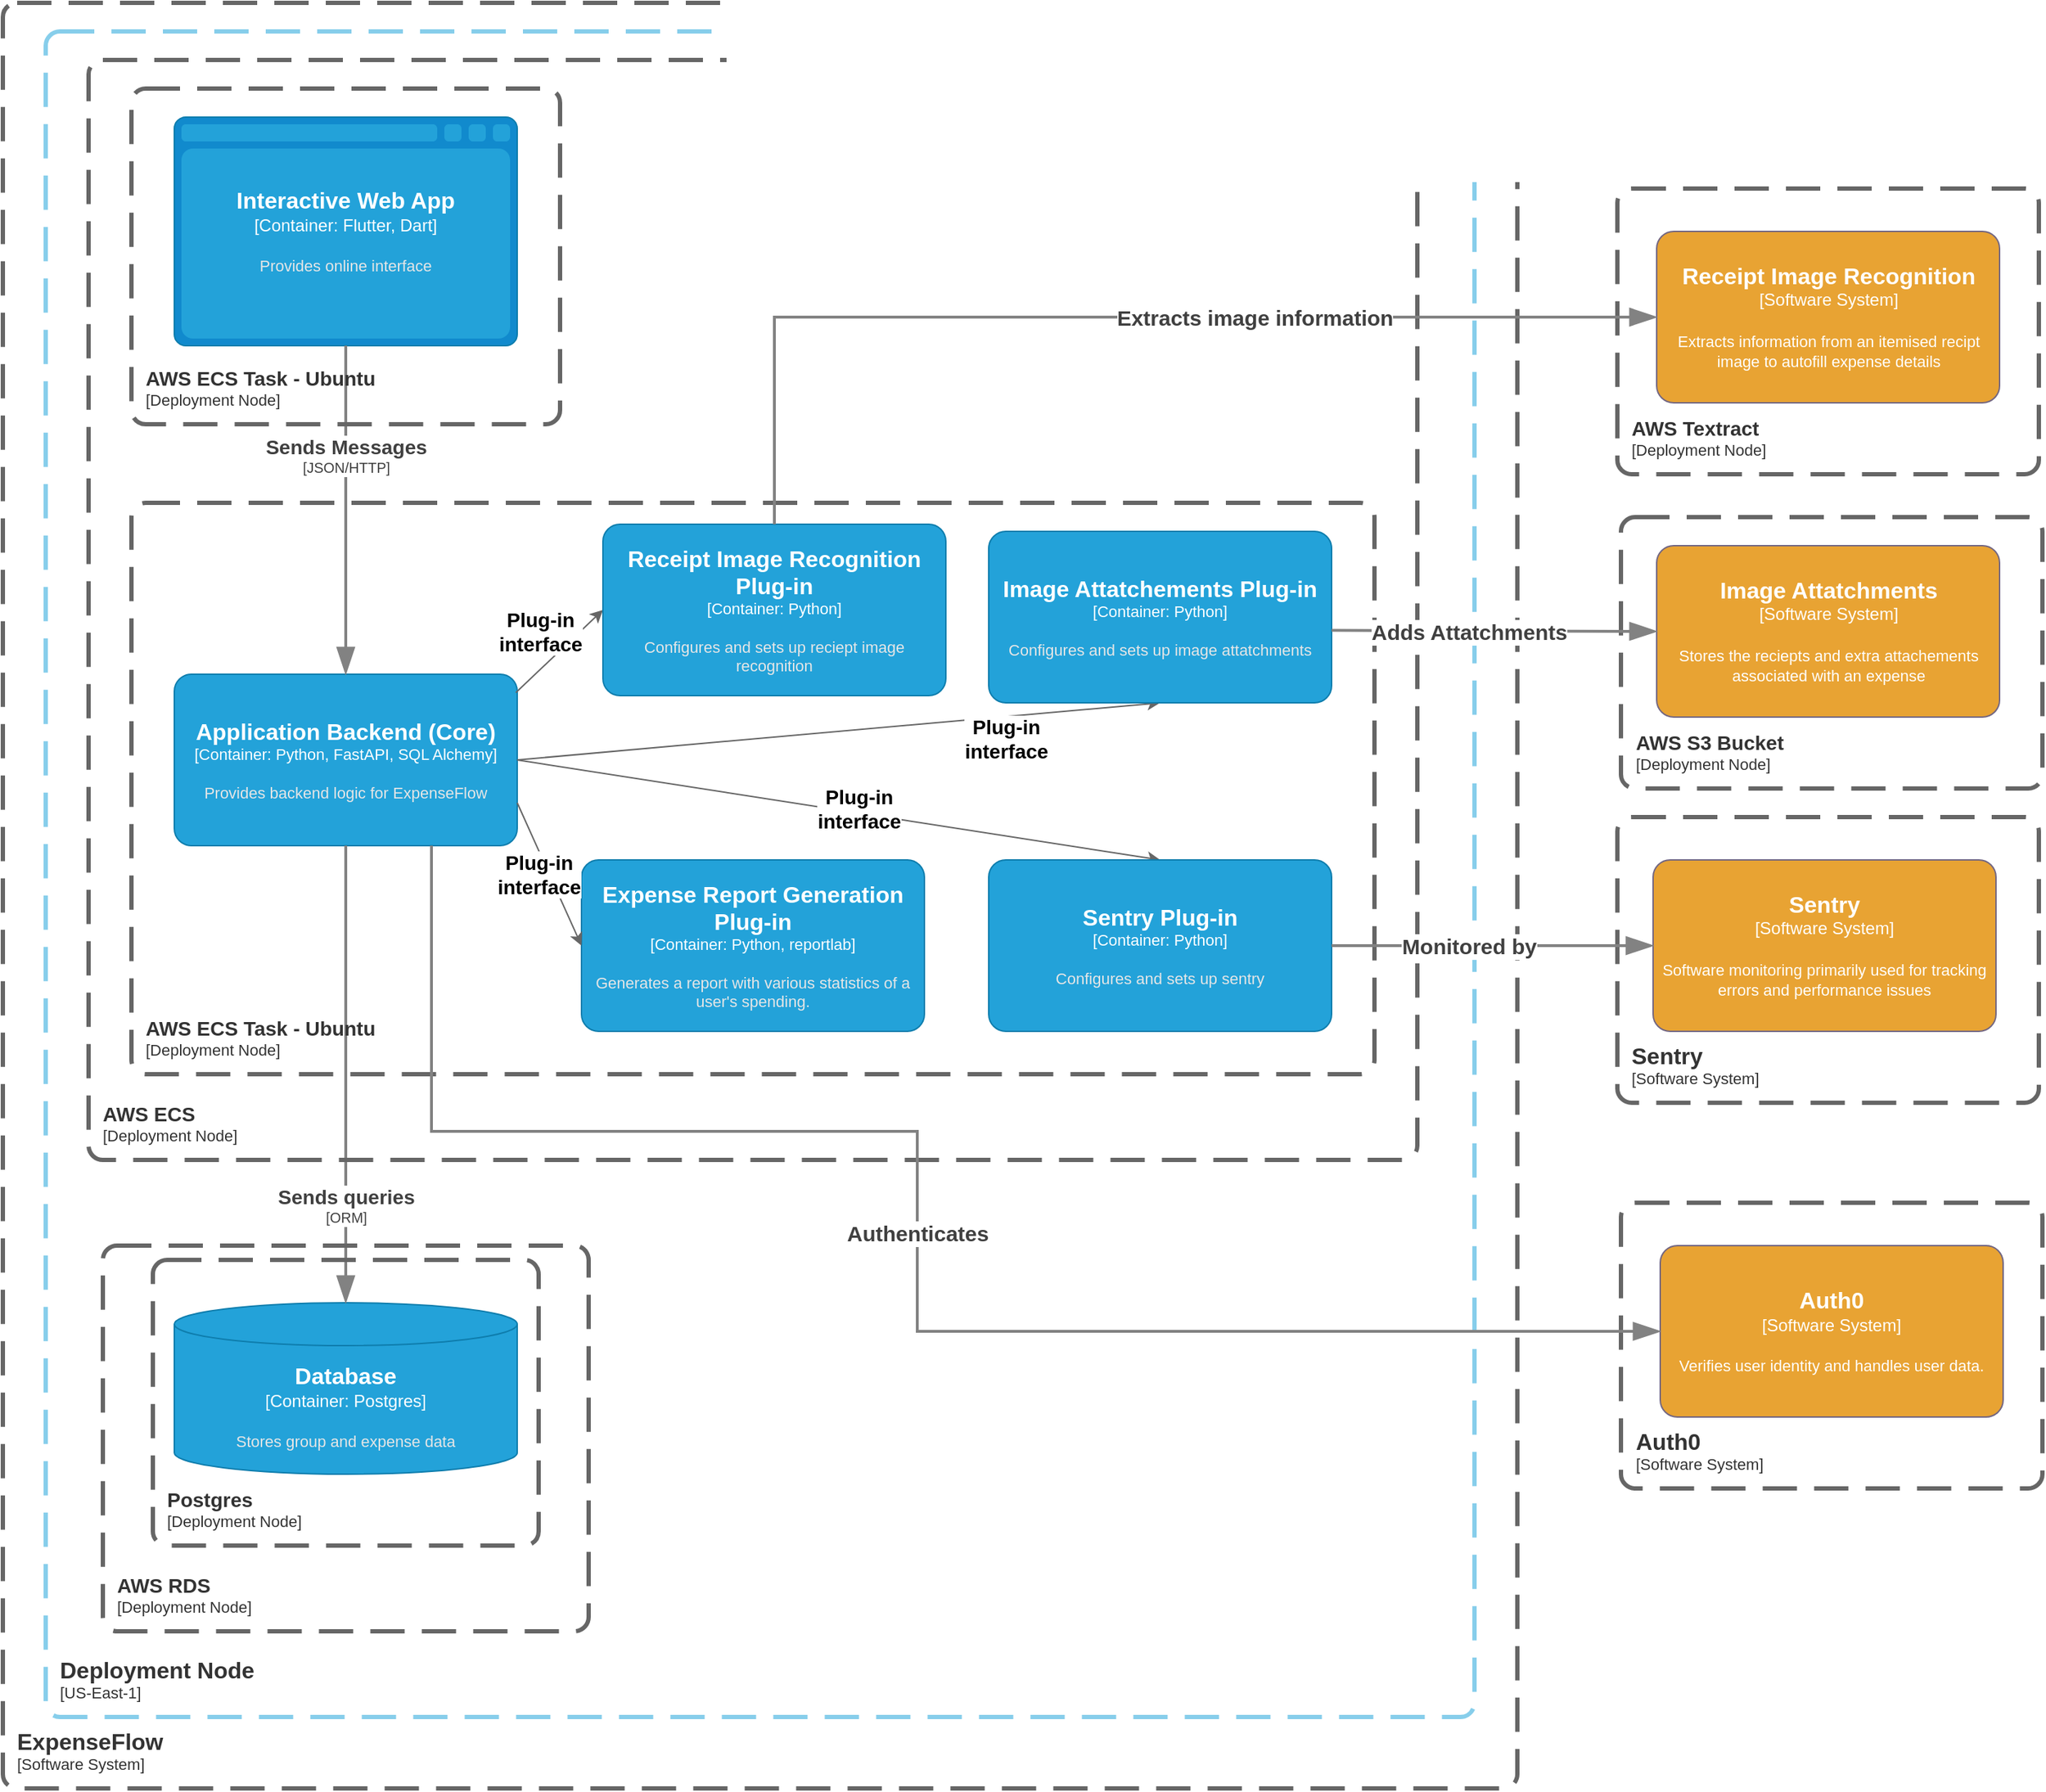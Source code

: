 <mxfile version="27.1.3">
  <diagram name="Page-1" id="DPRaALh7sGWtyC19QA0N">
    <mxGraphModel dx="2165" dy="1230" grid="1" gridSize="10" guides="1" tooltips="1" connect="1" arrows="1" fold="1" page="1" pageScale="1" pageWidth="850" pageHeight="1100" math="0" shadow="0">
      <root>
        <mxCell id="0" />
        <mxCell id="1" parent="0" />
        <object placeholders="1" c4Name="ExpenseFlow" c4Type="ContainerScopeBoundary" c4Application="Software System" label="&lt;font style=&quot;font-size: 16px&quot;&gt;&lt;b&gt;&lt;div style=&quot;text-align: left&quot;&gt;%c4Name%&lt;/div&gt;&lt;/b&gt;&lt;/font&gt;&lt;div style=&quot;text-align: left&quot;&gt;[%c4Application%]&lt;/div&gt;" id="A0dcspRgo6qky7q5JLcm-1">
          <mxCell style="rounded=1;fontSize=11;whiteSpace=wrap;html=1;dashed=1;arcSize=20;fillColor=none;strokeColor=#666666;strokeWidth=3;fontColor=#333333;labelBackgroundColor=none;align=left;verticalAlign=bottom;labelBorderColor=none;spacingTop=0;spacing=10;dashPattern=8 4;metaEdit=1;rotatable=0;perimeter=rectanglePerimeter;noLabel=0;labelPadding=0;allowArrows=0;connectable=0;expand=0;recursiveResize=0;editable=1;pointerEvents=0;absoluteArcSize=1;points=[[0.25,0,0],[0.5,0,0],[0.75,0,0],[1,0.25,0],[1,0.5,0],[1,0.75,0],[0.75,1,0],[0.5,1,0],[0.25,1,0],[0,0.75,0],[0,0.5,0],[0,0.25,0]];" vertex="1" parent="1">
            <mxGeometry x="170" y="140" width="1060" height="1250" as="geometry" />
          </mxCell>
        </object>
        <object placeholders="1" c4Name="Interactive Web App" c4Type="Container" c4Technology="Flutter, Dart" c4Description="Provides online interface" label="&lt;font style=&quot;font-size: 16px&quot;&gt;&lt;b&gt;%c4Name%&lt;/b&gt;&lt;/font&gt;&lt;div&gt;[%c4Type%:&amp;nbsp;%c4Technology%]&lt;/div&gt;&lt;br&gt;&lt;div&gt;&lt;font style=&quot;font-size: 11px&quot;&gt;&lt;font color=&quot;#E6E6E6&quot;&gt;%c4Description%&lt;/font&gt;&lt;/div&gt;" id="A0dcspRgo6qky7q5JLcm-2">
          <mxCell style="shape=mxgraph.c4.webBrowserContainer2;whiteSpace=wrap;html=1;boundedLbl=1;rounded=0;labelBackgroundColor=none;strokeColor=#118ACD;fillColor=#23A2D9;strokeColor=#118ACD;strokeColor2=#0E7DAD;fontSize=12;fontColor=#ffffff;align=center;metaEdit=1;points=[[0.5,0,0],[1,0.25,0],[1,0.5,0],[1,0.75,0],[0.5,1,0],[0,0.75,0],[0,0.5,0],[0,0.25,0]];resizable=0;" vertex="1" parent="1">
            <mxGeometry x="290" y="220" width="240" height="160" as="geometry" />
          </mxCell>
        </object>
        <object placeholders="1" c4Name="Database" c4Type="Container" c4Technology="Postgres" c4Description="Stores group and expense data" label="&lt;font style=&quot;font-size: 16px&quot;&gt;&lt;b&gt;%c4Name%&lt;/b&gt;&lt;/font&gt;&lt;div&gt;[%c4Type%:&amp;nbsp;%c4Technology%]&lt;/div&gt;&lt;br&gt;&lt;div&gt;&lt;font style=&quot;font-size: 11px&quot;&gt;&lt;font color=&quot;#E6E6E6&quot;&gt;%c4Description%&lt;/font&gt;&lt;/div&gt;" id="A0dcspRgo6qky7q5JLcm-3">
          <mxCell style="shape=cylinder3;size=15;whiteSpace=wrap;html=1;boundedLbl=1;rounded=0;labelBackgroundColor=none;fillColor=#23A2D9;fontSize=12;fontColor=#ffffff;align=center;strokeColor=#0E7DAD;metaEdit=1;points=[[0.5,0,0],[1,0.25,0],[1,0.5,0],[1,0.75,0],[0.5,1,0],[0,0.75,0],[0,0.5,0],[0,0.25,0]];resizable=0;" vertex="1" parent="1">
            <mxGeometry x="290" y="1050" width="240" height="120" as="geometry" />
          </mxCell>
        </object>
        <object placeholders="1" c4Name="Application Backend (Core)" c4Type="Container" c4Technology="Python, FastAPI, SQL Alchemy" c4Description="Provides backend logic for ExpenseFlow" label="&lt;font style=&quot;font-size: 16px&quot;&gt;&lt;b&gt;%c4Name%&lt;/b&gt;&lt;/font&gt;&lt;div&gt;[%c4Type%: %c4Technology%]&lt;/div&gt;&lt;br&gt;&lt;div&gt;&lt;font style=&quot;font-size: 11px&quot;&gt;&lt;font color=&quot;#E6E6E6&quot;&gt;%c4Description%&lt;/font&gt;&lt;/div&gt;" id="A0dcspRgo6qky7q5JLcm-4">
          <mxCell style="rounded=1;whiteSpace=wrap;html=1;fontSize=11;labelBackgroundColor=none;fillColor=#23A2D9;fontColor=#ffffff;align=center;arcSize=10;strokeColor=#0E7DAD;metaEdit=1;resizable=0;points=[[0.25,0,0],[0.5,0,0],[0.75,0,0],[1,0.25,0],[1,0.5,0],[1,0.75,0],[0.75,1,0],[0.5,1,0],[0.25,1,0],[0,0.75,0],[0,0.5,0],[0,0.25,0]];" vertex="1" parent="1">
            <mxGeometry x="290" y="610" width="240" height="120" as="geometry" />
          </mxCell>
        </object>
        <object placeholders="1" c4Name="Expense Report Generation Plug-in" c4Type="Container" c4Technology="Python, reportlab" c4Description="Generates a report with various statistics of a user&#39;s spending. " label="&lt;font style=&quot;font-size: 16px&quot;&gt;&lt;b&gt;%c4Name%&lt;/b&gt;&lt;/font&gt;&lt;div&gt;[%c4Type%: %c4Technology%]&lt;/div&gt;&lt;br&gt;&lt;div&gt;&lt;font style=&quot;font-size: 11px&quot;&gt;&lt;font color=&quot;#E6E6E6&quot;&gt;%c4Description%&lt;/font&gt;&lt;/div&gt;" id="A0dcspRgo6qky7q5JLcm-7">
          <mxCell style="rounded=1;whiteSpace=wrap;html=1;fontSize=11;labelBackgroundColor=none;fillColor=#23A2D9;fontColor=#ffffff;align=center;arcSize=10;strokeColor=#0E7DAD;metaEdit=1;resizable=0;points=[[0.25,0,0],[0.5,0,0],[0.75,0,0],[1,0.25,0],[1,0.5,0],[1,0.75,0],[0.75,1,0],[0.5,1,0],[0.25,1,0],[0,0.75,0],[0,0.5,0],[0,0.25,0]];" vertex="1" parent="1">
            <mxGeometry x="575" y="740" width="240" height="120" as="geometry" />
          </mxCell>
        </object>
        <mxCell id="A0dcspRgo6qky7q5JLcm-9" value="" style="endArrow=classic;html=1;rounded=0;strokeColor=#666666;exitX=0.996;exitY=0.107;exitDx=0;exitDy=0;exitPerimeter=0;entryX=0;entryY=0.5;entryDx=0;entryDy=0;entryPerimeter=0;" edge="1" parent="1" source="A0dcspRgo6qky7q5JLcm-4" target="A0dcspRgo6qky7q5JLcm-54">
          <mxGeometry width="50" height="50" relative="1" as="geometry">
            <mxPoint x="520" y="520" as="sourcePoint" />
            <mxPoint x="730" y="390" as="targetPoint" />
          </mxGeometry>
        </mxCell>
        <mxCell id="A0dcspRgo6qky7q5JLcm-10" value="&lt;b&gt;&lt;font style=&quot;font-size: 14px;&quot;&gt;Plug-in&lt;br&gt;interface&lt;/font&gt;&lt;/b&gt;" style="edgeLabel;html=1;align=center;verticalAlign=middle;resizable=0;points=[];" vertex="1" connectable="0" parent="A0dcspRgo6qky7q5JLcm-9">
          <mxGeometry x="0.058" y="3" relative="1" as="geometry">
            <mxPoint x="-14" y="-10" as="offset" />
          </mxGeometry>
        </mxCell>
        <mxCell id="A0dcspRgo6qky7q5JLcm-11" value="" style="endArrow=classic;html=1;rounded=0;strokeColor=#666666;exitX=1;exitY=0.5;exitDx=0;exitDy=0;exitPerimeter=0;entryX=0.5;entryY=1;entryDx=0;entryDy=0;entryPerimeter=0;" edge="1" parent="1" source="A0dcspRgo6qky7q5JLcm-4" target="A0dcspRgo6qky7q5JLcm-53">
          <mxGeometry width="50" height="50" relative="1" as="geometry">
            <mxPoint x="540" y="560" as="sourcePoint" />
            <mxPoint x="810" y="480" as="targetPoint" />
          </mxGeometry>
        </mxCell>
        <mxCell id="A0dcspRgo6qky7q5JLcm-12" value="&lt;b&gt;&lt;font style=&quot;font-size: 14px;&quot;&gt;Plug-in&lt;br&gt;interface&lt;/font&gt;&lt;/b&gt;" style="edgeLabel;html=1;align=center;verticalAlign=middle;resizable=0;points=[];" vertex="1" connectable="0" parent="A0dcspRgo6qky7q5JLcm-11">
          <mxGeometry x="0.058" y="3" relative="1" as="geometry">
            <mxPoint x="104" y="9" as="offset" />
          </mxGeometry>
        </mxCell>
        <mxCell id="A0dcspRgo6qky7q5JLcm-13" value="" style="endArrow=classic;html=1;rounded=0;strokeColor=#666666;exitX=1;exitY=0.5;exitDx=0;exitDy=0;exitPerimeter=0;entryX=0.5;entryY=0;entryDx=0;entryDy=0;entryPerimeter=0;" edge="1" parent="1" source="A0dcspRgo6qky7q5JLcm-4" target="A0dcspRgo6qky7q5JLcm-45">
          <mxGeometry width="50" height="50" relative="1" as="geometry">
            <mxPoint x="540" y="560" as="sourcePoint" />
            <mxPoint x="890" y="700" as="targetPoint" />
          </mxGeometry>
        </mxCell>
        <mxCell id="A0dcspRgo6qky7q5JLcm-14" value="&lt;font style=&quot;font-size: 14px;&quot;&gt;&lt;b style=&quot;&quot;&gt;Plug-in&lt;br&gt;interface&lt;/b&gt;&lt;/font&gt;" style="edgeLabel;html=1;align=center;verticalAlign=middle;resizable=0;points=[];" vertex="1" connectable="0" parent="A0dcspRgo6qky7q5JLcm-13">
          <mxGeometry x="0.058" y="3" relative="1" as="geometry">
            <mxPoint as="offset" />
          </mxGeometry>
        </mxCell>
        <object placeholders="1" c4Type="Relationship" c4Technology="JSON/HTTP" c4Description="Sends Messages" label="&lt;div style=&quot;text-align: left&quot;&gt;&lt;div style=&quot;text-align: center; font-size: 14px&quot;&gt;&lt;b&gt;%c4Description%&lt;/b&gt;&lt;/div&gt;&lt;div style=&quot;text-align: center&quot;&gt;[%c4Technology%]&lt;/div&gt;&lt;/div&gt;" id="A0dcspRgo6qky7q5JLcm-17">
          <mxCell style="endArrow=blockThin;html=1;fontSize=10;fontColor=#404040;strokeWidth=1;endFill=1;strokeWidth=2;strokeColor=#828282;elbow=vertical;metaEdit=1;endSize=14;startSize=14;jumpStyle=arc;jumpSize=16;rounded=0;edgeStyle=orthogonalEdgeStyle;exitX=0.5;exitY=1;exitDx=0;exitDy=0;exitPerimeter=0;entryX=0.5;entryY=0;entryDx=0;entryDy=0;entryPerimeter=0;" edge="1" parent="1" source="A0dcspRgo6qky7q5JLcm-2" target="A0dcspRgo6qky7q5JLcm-4">
            <mxGeometry x="-0.333" width="240" relative="1" as="geometry">
              <mxPoint x="430" y="520" as="sourcePoint" />
              <mxPoint x="440" y="440" as="targetPoint" />
              <mxPoint as="offset" />
            </mxGeometry>
          </mxCell>
        </object>
        <object placeholders="1" c4Type="Relationship" c4Technology="ORM" c4Description="Sends queries" label="&lt;div style=&quot;text-align: left&quot;&gt;&lt;div style=&quot;text-align: center; font-size: 14px&quot;&gt;&lt;b&gt;%c4Description%&lt;/b&gt;&lt;/div&gt;&lt;div style=&quot;text-align: center&quot;&gt;[%c4Technology%]&lt;/div&gt;&lt;/div&gt;" id="A0dcspRgo6qky7q5JLcm-18">
          <mxCell style="endArrow=blockThin;html=1;fontSize=10;fontColor=#404040;strokeWidth=1;endFill=1;strokeWidth=2;strokeColor=#828282;elbow=vertical;metaEdit=1;endSize=14;startSize=14;jumpStyle=arc;jumpSize=16;rounded=0;edgeStyle=orthogonalEdgeStyle;exitX=0.5;exitY=1;exitDx=0;exitDy=0;exitPerimeter=0;entryX=0.5;entryY=0;entryDx=0;entryDy=0;entryPerimeter=0;" edge="1" parent="1" source="A0dcspRgo6qky7q5JLcm-4" target="A0dcspRgo6qky7q5JLcm-3">
            <mxGeometry x="0.576" width="240" relative="1" as="geometry">
              <mxPoint x="560" y="860" as="sourcePoint" />
              <mxPoint x="800" y="860" as="targetPoint" />
              <mxPoint as="offset" />
            </mxGeometry>
          </mxCell>
        </object>
        <object placeholders="1" c4Name="Deployment Node" c4Type="ContainerScopeBoundary" c4Application="US-East-1" label="&lt;font style=&quot;font-size: 16px&quot;&gt;&lt;b&gt;&lt;div style=&quot;text-align: left&quot;&gt;%c4Name%&lt;/div&gt;&lt;/b&gt;&lt;/font&gt;&lt;div style=&quot;text-align: left&quot;&gt;[%c4Application%]&lt;/div&gt;" id="A0dcspRgo6qky7q5JLcm-36">
          <mxCell style="rounded=1;fontSize=11;whiteSpace=wrap;html=1;dashed=1;arcSize=20;fillColor=none;strokeWidth=3;strokeColor=#87CEEB;fontColor=#333333;labelBackgroundColor=none;align=left;verticalAlign=bottom;labelBorderColor=none;spacingTop=0;spacing=10;dashPattern=8 4;metaEdit=1;rotatable=0;perimeter=rectanglePerimeter;noLabel=0;labelPadding=0;allowArrows=0;connectable=0;expand=0;recursiveResize=0;editable=1;pointerEvents=0;absoluteArcSize=1;points=[[0.25,0,0],[0.5,0,0],[0.75,0,0],[1,0.25,0],[1,0.5,0],[1,0.75,0],[0.75,1,0],[0.5,1,0],[0.25,1,0],[0,0.75,0],[0,0.5,0],[0,0.25,0]];" vertex="1" parent="1">
            <mxGeometry x="200" y="160" width="1000" height="1180" as="geometry" />
          </mxCell>
        </object>
        <object placeholders="1" c4Name="AWS ECS Task - Ubuntu" c4Type="ContainerScopeBoundary" c4Application="Deployment Node" label="&lt;font style=&quot;font-size: 14px&quot;&gt;&lt;b&gt;&lt;div style=&quot;text-align: left&quot;&gt;%c4Name%&lt;/div&gt;&lt;/b&gt;&lt;/font&gt;&lt;div style=&quot;text-align: left&quot;&gt;[%c4Application%]&lt;/div&gt;" id="A0dcspRgo6qky7q5JLcm-38">
          <mxCell style="rounded=1;fontSize=11;whiteSpace=wrap;html=1;dashed=1;arcSize=20;fillColor=none;strokeWidth=3;strokeColor=#666666;fontColor=#333333;labelBackgroundColor=none;align=left;verticalAlign=bottom;labelBorderColor=none;spacingTop=0;spacing=10;dashPattern=8 4;metaEdit=1;rotatable=0;perimeter=rectanglePerimeter;noLabel=0;labelPadding=0;allowArrows=0;connectable=0;expand=0;recursiveResize=0;editable=1;pointerEvents=0;absoluteArcSize=1;points=[[0.25,0,0],[0.5,0,0],[0.75,0,0],[1,0.25,0],[1,0.5,0],[1,0.75,0],[0.75,1,0],[0.5,1,0],[0.25,1,0],[0,0.75,0],[0,0.5,0],[0,0.25,0]];" vertex="1" parent="1">
            <mxGeometry x="260" y="200" width="300" height="235" as="geometry" />
          </mxCell>
        </object>
        <object placeholders="1" c4Name="AWS RDS" c4Type="ContainerScopeBoundary" c4Application="Deployment Node" label="&lt;font style=&quot;font-size: 14px&quot;&gt;&lt;b&gt;&lt;div style=&quot;text-align: left&quot;&gt;%c4Name%&lt;/div&gt;&lt;/b&gt;&lt;/font&gt;&lt;div style=&quot;text-align: left&quot;&gt;[%c4Application%]&lt;/div&gt;" id="A0dcspRgo6qky7q5JLcm-39">
          <mxCell style="rounded=1;fontSize=11;whiteSpace=wrap;html=1;dashed=1;arcSize=20;fillColor=none;strokeWidth=3;strokeColor=#666666;fontColor=#333333;labelBackgroundColor=none;align=left;verticalAlign=bottom;labelBorderColor=none;spacingTop=0;spacing=10;dashPattern=8 4;metaEdit=1;rotatable=0;perimeter=rectanglePerimeter;noLabel=0;labelPadding=0;allowArrows=0;connectable=0;expand=0;recursiveResize=0;editable=1;pointerEvents=0;absoluteArcSize=1;points=[[0.25,0,0],[0.5,0,0],[0.75,0,0],[1,0.25,0],[1,0.5,0],[1,0.75,0],[0.75,1,0],[0.5,1,0],[0.25,1,0],[0,0.75,0],[0,0.5,0],[0,0.25,0]];" vertex="1" parent="1">
            <mxGeometry x="240" y="1010" width="340" height="270" as="geometry" />
          </mxCell>
        </object>
        <object placeholders="1" c4Name="Postgres" c4Type="ContainerScopeBoundary" c4Application="Deployment Node" label="&lt;font style=&quot;font-size: 14px&quot;&gt;&lt;b&gt;&lt;div style=&quot;text-align: left&quot;&gt;%c4Name%&lt;/div&gt;&lt;/b&gt;&lt;/font&gt;&lt;div style=&quot;text-align: left&quot;&gt;[%c4Application%]&lt;/div&gt;" id="A0dcspRgo6qky7q5JLcm-40">
          <mxCell style="rounded=1;fontSize=11;whiteSpace=wrap;html=1;dashed=1;arcSize=20;fillColor=none;strokeWidth=3;strokeColor=#666666;fontColor=#333333;labelBackgroundColor=none;align=left;verticalAlign=bottom;labelBorderColor=none;spacingTop=0;spacing=10;dashPattern=8 4;metaEdit=1;rotatable=0;perimeter=rectanglePerimeter;noLabel=0;labelPadding=0;allowArrows=0;connectable=0;expand=0;recursiveResize=0;editable=1;pointerEvents=0;absoluteArcSize=1;points=[[0.25,0,0],[0.5,0,0],[0.75,0,0],[1,0.25,0],[1,0.5,0],[1,0.75,0],[0.75,1,0],[0.5,1,0],[0.25,1,0],[0,0.75,0],[0,0.5,0],[0,0.25,0]];" vertex="1" parent="1">
            <mxGeometry x="275" y="1020" width="270" height="200" as="geometry" />
          </mxCell>
        </object>
        <object placeholders="1" c4Name="AWS Textract" c4Type="ContainerScopeBoundary" c4Application="Deployment Node" label="&lt;font style=&quot;font-size: 14px&quot;&gt;&lt;b&gt;&lt;div style=&quot;text-align: left&quot;&gt;%c4Name%&lt;/div&gt;&lt;/b&gt;&lt;/font&gt;&lt;div style=&quot;text-align: left&quot;&gt;[%c4Application%]&lt;/div&gt;" id="A0dcspRgo6qky7q5JLcm-41">
          <mxCell style="rounded=1;fontSize=11;whiteSpace=wrap;html=1;dashed=1;arcSize=20;fillColor=none;strokeWidth=3;strokeColor=#666666;fontColor=#333333;labelBackgroundColor=none;align=left;verticalAlign=bottom;labelBorderColor=none;spacingTop=0;spacing=10;dashPattern=8 4;metaEdit=1;rotatable=0;perimeter=rectanglePerimeter;noLabel=0;labelPadding=0;allowArrows=0;connectable=0;expand=0;recursiveResize=0;editable=1;pointerEvents=0;absoluteArcSize=1;points=[[0.25,0,0],[0.5,0,0],[0.75,0,0],[1,0.25,0],[1,0.5,0],[1,0.75,0],[0.75,1,0],[0.5,1,0],[0.25,1,0],[0,0.75,0],[0,0.5,0],[0,0.25,0]];" vertex="1" parent="1">
            <mxGeometry x="1300" y="270" width="295" height="200" as="geometry" />
          </mxCell>
        </object>
        <object placeholders="1" c4Name="AWS S3 Bucket" c4Type="ContainerScopeBoundary" c4Application="Deployment Node" label="&lt;font style=&quot;font-size: 14px&quot;&gt;&lt;b&gt;&lt;div style=&quot;text-align: left&quot;&gt;%c4Name%&lt;/div&gt;&lt;/b&gt;&lt;/font&gt;&lt;div style=&quot;text-align: left&quot;&gt;[%c4Application%]&lt;/div&gt;" id="A0dcspRgo6qky7q5JLcm-42">
          <mxCell style="rounded=1;fontSize=11;whiteSpace=wrap;html=1;dashed=1;arcSize=20;fillColor=none;strokeWidth=3;strokeColor=#666666;fontColor=#333333;labelBackgroundColor=none;align=left;verticalAlign=bottom;labelBorderColor=none;spacingTop=0;spacing=10;dashPattern=8 4;metaEdit=1;rotatable=0;perimeter=rectanglePerimeter;noLabel=0;labelPadding=0;allowArrows=0;connectable=0;expand=0;recursiveResize=0;editable=1;pointerEvents=0;absoluteArcSize=1;points=[[0.25,0,0],[0.5,0,0],[0.75,0,0],[1,0.25,0],[1,0.5,0],[1,0.75,0],[0.75,1,0],[0.5,1,0],[0.25,1,0],[0,0.75,0],[0,0.5,0],[0,0.25,0]];" vertex="1" parent="1">
            <mxGeometry x="1302.5" y="500" width="295" height="190" as="geometry" />
          </mxCell>
        </object>
        <object placeholders="1" c4Name="AWS ECS Task - Ubuntu" c4Type="ContainerScopeBoundary" c4Application="Deployment Node" label="&lt;font style=&quot;font-size: 14px&quot;&gt;&lt;b&gt;&lt;div style=&quot;text-align: left&quot;&gt;%c4Name%&lt;/div&gt;&lt;/b&gt;&lt;/font&gt;&lt;div style=&quot;text-align: left&quot;&gt;[%c4Application%]&lt;/div&gt;" id="A0dcspRgo6qky7q5JLcm-43">
          <mxCell style="rounded=1;fontSize=11;whiteSpace=wrap;html=1;dashed=1;arcSize=20;fillColor=none;strokeWidth=3;strokeColor=#666666;fontColor=#333333;labelBackgroundColor=none;align=left;verticalAlign=bottom;labelBorderColor=none;spacingTop=0;spacing=10;dashPattern=8 4;metaEdit=1;rotatable=0;perimeter=rectanglePerimeter;noLabel=0;labelPadding=0;allowArrows=0;connectable=0;expand=0;recursiveResize=0;editable=1;pointerEvents=0;absoluteArcSize=1;points=[[0.25,0,0],[0.5,0,0],[0.75,0,0],[1,0.25,0],[1,0.5,0],[1,0.75,0],[0.75,1,0],[0.5,1,0],[0.25,1,0],[0,0.75,0],[0,0.5,0],[0,0.25,0]];" vertex="1" parent="1">
            <mxGeometry x="260" y="490" width="870" height="400" as="geometry" />
          </mxCell>
        </object>
        <object placeholders="1" c4Name="AWS ECS" c4Type="ContainerScopeBoundary" c4Application="Deployment Node" label="&lt;font style=&quot;font-size: 14px&quot;&gt;&lt;b&gt;&lt;div style=&quot;text-align: left&quot;&gt;%c4Name%&lt;/div&gt;&lt;/b&gt;&lt;/font&gt;&lt;div style=&quot;text-align: left&quot;&gt;[%c4Application%]&lt;/div&gt;" id="A0dcspRgo6qky7q5JLcm-44">
          <mxCell style="rounded=1;fontSize=11;whiteSpace=wrap;html=1;dashed=1;arcSize=20;fillColor=none;strokeWidth=3;strokeColor=#666666;fontColor=#333333;labelBackgroundColor=none;align=left;verticalAlign=bottom;labelBorderColor=none;spacingTop=0;spacing=10;dashPattern=8 4;metaEdit=1;rotatable=0;perimeter=rectanglePerimeter;noLabel=0;labelPadding=0;allowArrows=0;connectable=0;expand=0;recursiveResize=0;editable=1;pointerEvents=0;absoluteArcSize=1;points=[[0.25,0,0],[0.5,0,0],[0.75,0,0],[1,0.25,0],[1,0.5,0],[1,0.75,0],[0.75,1,0],[0.5,1,0],[0.25,1,0],[0,0.75,0],[0,0.5,0],[0,0.25,0]];" vertex="1" parent="1">
            <mxGeometry x="230" y="180" width="930" height="770" as="geometry" />
          </mxCell>
        </object>
        <object placeholders="1" c4Name="Sentry Plug-in" c4Type="Container" c4Technology="Python" c4Description="Configures and sets up sentry" label="&lt;font style=&quot;font-size: 16px&quot;&gt;&lt;b&gt;%c4Name%&lt;/b&gt;&lt;/font&gt;&lt;div&gt;[%c4Type%: %c4Technology%]&lt;/div&gt;&lt;br&gt;&lt;div&gt;&lt;font style=&quot;font-size: 11px&quot;&gt;&lt;font color=&quot;#E6E6E6&quot;&gt;%c4Description%&lt;/font&gt;&lt;/div&gt;" id="A0dcspRgo6qky7q5JLcm-45">
          <mxCell style="rounded=1;whiteSpace=wrap;html=1;fontSize=11;labelBackgroundColor=none;fillColor=#23A2D9;fontColor=#ffffff;align=center;arcSize=10;strokeColor=#0E7DAD;metaEdit=1;resizable=0;points=[[0.25,0,0],[0.5,0,0],[0.75,0,0],[1,0.25,0],[1,0.5,0],[1,0.75,0],[0.75,1,0],[0.5,1,0],[0.25,1,0],[0,0.75,0],[0,0.5,0],[0,0.25,0]];" vertex="1" parent="1">
            <mxGeometry x="860" y="740" width="240" height="120" as="geometry" />
          </mxCell>
        </object>
        <object placeholders="1" c4Name="Sentry" c4Type="ContainerScopeBoundary" c4Application="Software System" label="&lt;font style=&quot;font-size: 16px&quot;&gt;&lt;b&gt;&lt;div style=&quot;text-align: left&quot;&gt;%c4Name%&lt;/div&gt;&lt;/b&gt;&lt;/font&gt;&lt;div style=&quot;text-align: left&quot;&gt;[%c4Application%]&lt;/div&gt;" id="A0dcspRgo6qky7q5JLcm-46">
          <mxCell style="rounded=1;fontSize=11;whiteSpace=wrap;html=1;dashed=1;arcSize=20;fillColor=none;strokeColor=#666666;strokeWidth=3;fontColor=#333333;labelBackgroundColor=none;align=left;verticalAlign=bottom;labelBorderColor=none;spacingTop=0;spacing=10;dashPattern=8 4;metaEdit=1;rotatable=0;perimeter=rectanglePerimeter;noLabel=0;labelPadding=0;allowArrows=0;connectable=0;expand=0;recursiveResize=0;editable=1;pointerEvents=0;absoluteArcSize=1;points=[[0.25,0,0],[0.5,0,0],[0.75,0,0],[1,0.25,0],[1,0.5,0],[1,0.75,0],[0.75,1,0],[0.5,1,0],[0.25,1,0],[0,0.75,0],[0,0.5,0],[0,0.25,0]];" vertex="1" parent="1">
            <mxGeometry x="1300" y="710" width="295" height="200" as="geometry" />
          </mxCell>
        </object>
        <object placeholders="1" c4Name="Sentry" c4Type="Software System" c4Description="Software monitoring primarily used for tracking errors and performance issues" label="&lt;font style=&quot;font-size: 16px&quot;&gt;&lt;b&gt;%c4Name%&lt;/b&gt;&lt;/font&gt;&lt;div&gt;[%c4Type%]&lt;/div&gt;&lt;br&gt;&lt;div&gt;&lt;font style=&quot;font-size: 11px&quot;&gt;&lt;font color=&quot;#FFFFFF&quot;&gt;%c4Description%&lt;/font&gt;&lt;/div&gt;" id="A0dcspRgo6qky7q5JLcm-48">
          <mxCell style="rounded=1;whiteSpace=wrap;html=1;labelBackgroundColor=none;fillColor=#e8a333;fontColor=#ffffff;align=center;arcSize=10;strokeColor=#736782;metaEdit=1;resizable=0;points=[[0.25,0,0],[0.5,0,0],[0.75,0,0],[1,0.25,0],[1,0.5,0],[1,0.75,0],[0.75,1,0],[0.5,1,0],[0.25,1,0],[0,0.75,0],[0,0.5,0],[0,0.25,0]];" vertex="1" parent="1">
            <mxGeometry x="1325" y="740" width="240" height="120" as="geometry" />
          </mxCell>
        </object>
        <mxCell id="A0dcspRgo6qky7q5JLcm-50" value="" style="endArrow=classic;html=1;rounded=0;strokeColor=#666666;exitX=1;exitY=0.75;exitDx=0;exitDy=0;exitPerimeter=0;entryX=0;entryY=0.5;entryDx=0;entryDy=0;entryPerimeter=0;" edge="1" parent="1" source="A0dcspRgo6qky7q5JLcm-4" target="A0dcspRgo6qky7q5JLcm-7">
          <mxGeometry width="50" height="50" relative="1" as="geometry">
            <mxPoint x="750" y="800" as="sourcePoint" />
            <mxPoint x="640" y="710" as="targetPoint" />
          </mxGeometry>
        </mxCell>
        <mxCell id="A0dcspRgo6qky7q5JLcm-51" value="&lt;font style=&quot;font-size: 14px;&quot;&gt;&lt;b style=&quot;&quot;&gt;Plug-in&lt;br&gt;interface&lt;/b&gt;&lt;/font&gt;" style="edgeLabel;html=1;align=center;verticalAlign=middle;resizable=0;points=[];" vertex="1" connectable="0" parent="A0dcspRgo6qky7q5JLcm-50">
          <mxGeometry x="0.058" y="3" relative="1" as="geometry">
            <mxPoint x="-12" y="-2" as="offset" />
          </mxGeometry>
        </mxCell>
        <object placeholders="1" c4Name="Image Attatchements Plug-in" c4Type="Container" c4Technology="Python" c4Description="Configures and sets up image attatchments" label="&lt;font style=&quot;font-size: 16px&quot;&gt;&lt;b&gt;%c4Name%&lt;/b&gt;&lt;/font&gt;&lt;div&gt;[%c4Type%: %c4Technology%]&lt;/div&gt;&lt;br&gt;&lt;div&gt;&lt;font style=&quot;font-size: 11px&quot;&gt;&lt;font color=&quot;#E6E6E6&quot;&gt;%c4Description%&lt;/font&gt;&lt;/div&gt;" id="A0dcspRgo6qky7q5JLcm-53">
          <mxCell style="rounded=1;whiteSpace=wrap;html=1;fontSize=11;labelBackgroundColor=none;fillColor=#23A2D9;fontColor=#ffffff;align=center;arcSize=10;strokeColor=#0E7DAD;metaEdit=1;resizable=0;points=[[0.25,0,0],[0.5,0,0],[0.75,0,0],[1,0.25,0],[1,0.5,0],[1,0.75,0],[0.75,1,0],[0.5,1,0],[0.25,1,0],[0,0.75,0],[0,0.5,0],[0,0.25,0]];" vertex="1" parent="1">
            <mxGeometry x="860" y="510" width="240" height="120" as="geometry" />
          </mxCell>
        </object>
        <object placeholders="1" c4Name="Receipt Image Recognition Plug-in" c4Type="Container" c4Technology="Python" c4Description="Configures and sets up reciept image recognition" label="&lt;font style=&quot;font-size: 16px&quot;&gt;&lt;b&gt;%c4Name%&lt;/b&gt;&lt;/font&gt;&lt;div&gt;[%c4Type%: %c4Technology%]&lt;/div&gt;&lt;br&gt;&lt;div&gt;&lt;font style=&quot;font-size: 11px&quot;&gt;&lt;font color=&quot;#E6E6E6&quot;&gt;%c4Description%&lt;/font&gt;&lt;/div&gt;" id="A0dcspRgo6qky7q5JLcm-54">
          <mxCell style="rounded=1;whiteSpace=wrap;html=1;fontSize=11;labelBackgroundColor=none;fillColor=#23A2D9;fontColor=#ffffff;align=center;arcSize=10;strokeColor=#0E7DAD;metaEdit=1;resizable=0;points=[[0.25,0,0],[0.5,0,0],[0.75,0,0],[1,0.25,0],[1,0.5,0],[1,0.75,0],[0.75,1,0],[0.5,1,0],[0.25,1,0],[0,0.75,0],[0,0.5,0],[0,0.25,0]];" vertex="1" parent="1">
            <mxGeometry x="590" y="505" width="240" height="120" as="geometry" />
          </mxCell>
        </object>
        <object placeholders="1" c4Type="Relationship" c4Description="Monitored by" label="&lt;div style=&quot;text-align: left&quot;&gt;&lt;div style=&quot;text-align: center; font-size: 15px&quot;&gt;&lt;b&gt;%c4Description%&lt;/b&gt;&lt;/div&gt;" id="A0dcspRgo6qky7q5JLcm-57">
          <mxCell style="endArrow=blockThin;html=1;fontSize=10;fontColor=#404040;strokeWidth=1;endFill=1;strokeWidth=2;strokeColor=#828282;elbow=vertical;metaEdit=1;endSize=14;startSize=14;jumpStyle=arc;jumpSize=16;rounded=0;edgeStyle=orthogonalEdgeStyle;entryX=0;entryY=0.5;entryDx=0;entryDy=0;entryPerimeter=0;exitX=1;exitY=0.5;exitDx=0;exitDy=0;exitPerimeter=0;" edge="1" parent="1" source="A0dcspRgo6qky7q5JLcm-45" target="A0dcspRgo6qky7q5JLcm-48">
            <mxGeometry x="-0.161" width="240" relative="1" as="geometry">
              <mxPoint x="1110" y="800" as="sourcePoint" />
              <mxPoint x="1365" y="660" as="targetPoint" />
              <Array as="points" />
              <mxPoint x="1" as="offset" />
            </mxGeometry>
          </mxCell>
        </object>
        <object placeholders="1" c4Name="Image Attatchments" c4Type="Software System" c4Description="Stores the reciepts and extra attachements associated with an expense" label="&lt;font style=&quot;font-size: 16px&quot;&gt;&lt;b&gt;%c4Name%&lt;/b&gt;&lt;/font&gt;&lt;div&gt;[%c4Type%]&lt;/div&gt;&lt;br&gt;&lt;div&gt;&lt;font style=&quot;font-size: 11px&quot;&gt;&lt;font color=&quot;#FFFFFF&quot;&gt;%c4Description%&lt;/font&gt;&lt;/div&gt;" id="A0dcspRgo6qky7q5JLcm-60">
          <mxCell style="rounded=1;whiteSpace=wrap;html=1;labelBackgroundColor=none;fillColor=#e8a333;fontColor=#ffffff;align=center;arcSize=10;strokeColor=#736782;metaEdit=1;resizable=0;points=[[0.25,0,0],[0.5,0,0],[0.75,0,0],[1,0.25,0],[1,0.5,0],[1,0.75,0],[0.75,1,0],[0.5,1,0],[0.25,1,0],[0,0.75,0],[0,0.5,0],[0,0.25,0]];" vertex="1" parent="1">
            <mxGeometry x="1327.5" y="520" width="240" height="120" as="geometry" />
          </mxCell>
        </object>
        <object placeholders="1" c4Type="Relationship" c4Description="Adds Attatchments" label="&lt;div style=&quot;text-align: left&quot;&gt;&lt;div style=&quot;text-align: center; font-size: 15px&quot;&gt;&lt;b&gt;%c4Description%&lt;/b&gt;&lt;/div&gt;" id="A0dcspRgo6qky7q5JLcm-61">
          <mxCell style="endArrow=blockThin;html=1;fontSize=10;fontColor=#404040;strokeWidth=1;endFill=1;strokeWidth=2;strokeColor=#828282;elbow=vertical;metaEdit=1;endSize=14;startSize=14;jumpStyle=arc;jumpSize=16;rounded=0;edgeStyle=orthogonalEdgeStyle;entryX=0;entryY=0.5;entryDx=0;entryDy=0;entryPerimeter=0;exitX=1;exitY=0.5;exitDx=0;exitDy=0;exitPerimeter=0;" edge="1" parent="1" target="A0dcspRgo6qky7q5JLcm-60">
            <mxGeometry x="-0.161" width="240" relative="1" as="geometry">
              <mxPoint x="1100" y="579.29" as="sourcePoint" />
              <mxPoint x="1325" y="579.29" as="targetPoint" />
              <Array as="points" />
              <mxPoint x="1" as="offset" />
            </mxGeometry>
          </mxCell>
        </object>
        <object placeholders="1" c4Name="Receipt Image Recognition" c4Type="Software System" c4Description="Extracts information from an itemised recipt image to autofill expense details" label="&lt;font style=&quot;font-size: 16px&quot;&gt;&lt;b&gt;%c4Name%&lt;/b&gt;&lt;/font&gt;&lt;div&gt;[%c4Type%]&lt;/div&gt;&lt;br&gt;&lt;div&gt;&lt;font style=&quot;font-size: 11px&quot;&gt;&lt;font color=&quot;#FFFFFF&quot;&gt;%c4Description%&lt;/font&gt;&lt;/div&gt;" id="A0dcspRgo6qky7q5JLcm-62">
          <mxCell style="rounded=1;whiteSpace=wrap;html=1;labelBackgroundColor=none;fillColor=#e8a333;fontColor=#ffffff;align=center;arcSize=10;strokeColor=#736782;metaEdit=1;resizable=0;points=[[0.25,0,0],[0.5,0,0],[0.75,0,0],[1,0.25,0],[1,0.5,0],[1,0.75,0],[0.75,1,0],[0.5,1,0],[0.25,1,0],[0,0.75,0],[0,0.5,0],[0,0.25,0]];" vertex="1" parent="1">
            <mxGeometry x="1327.5" y="300" width="240" height="120" as="geometry" />
          </mxCell>
        </object>
        <object placeholders="1" c4Type="Relationship" c4Description="Extracts image information" label="&lt;div style=&quot;text-align: left&quot;&gt;&lt;div style=&quot;text-align: center; font-size: 15px&quot;&gt;&lt;b&gt;%c4Description%&lt;/b&gt;&lt;/div&gt;" id="A0dcspRgo6qky7q5JLcm-63">
          <mxCell style="endArrow=blockThin;html=1;fontSize=10;fontColor=#404040;strokeWidth=1;endFill=1;strokeWidth=2;strokeColor=#828282;elbow=vertical;metaEdit=1;endSize=14;startSize=14;jumpStyle=arc;jumpSize=16;rounded=0;edgeStyle=orthogonalEdgeStyle;entryX=0;entryY=0.5;entryDx=0;entryDy=0;entryPerimeter=0;exitX=0.5;exitY=0;exitDx=0;exitDy=0;exitPerimeter=0;" edge="1" parent="1" source="A0dcspRgo6qky7q5JLcm-54" target="A0dcspRgo6qky7q5JLcm-62">
            <mxGeometry x="0.26" width="240" relative="1" as="geometry">
              <mxPoint x="850" y="349.29" as="sourcePoint" />
              <mxPoint x="1075" y="300" as="targetPoint" />
              <Array as="points" />
              <mxPoint as="offset" />
            </mxGeometry>
          </mxCell>
        </object>
        <object placeholders="1" c4Name="Auth0" c4Type="Software System" c4Description="Verifies user identity and handles user data." label="&lt;font style=&quot;font-size: 16px&quot;&gt;&lt;b&gt;%c4Name%&lt;/b&gt;&lt;/font&gt;&lt;div&gt;[%c4Type%]&lt;/div&gt;&lt;br&gt;&lt;div&gt;&lt;font style=&quot;font-size: 11px&quot;&gt;&lt;font color=&quot;#FFFFFF&quot;&gt;%c4Description%&lt;/font&gt;&lt;/div&gt;" id="A0dcspRgo6qky7q5JLcm-64">
          <mxCell style="rounded=1;whiteSpace=wrap;html=1;labelBackgroundColor=none;fillColor=#e8a333;fontColor=#ffffff;align=center;arcSize=10;strokeColor=#736782;metaEdit=1;resizable=0;points=[[0.25,0,0],[0.5,0,0],[0.75,0,0],[1,0.25,0],[1,0.5,0],[1,0.75,0],[0.75,1,0],[0.5,1,0],[0.25,1,0],[0,0.75,0],[0,0.5,0],[0,0.25,0]];" vertex="1" parent="1">
            <mxGeometry x="1330" y="1010" width="240" height="120" as="geometry" />
          </mxCell>
        </object>
        <object placeholders="1" c4Name="Auth0" c4Type="ContainerScopeBoundary" c4Application="Software System" label="&lt;font style=&quot;font-size: 16px&quot;&gt;&lt;b&gt;&lt;div style=&quot;text-align: left&quot;&gt;%c4Name%&lt;/div&gt;&lt;/b&gt;&lt;/font&gt;&lt;div style=&quot;text-align: left&quot;&gt;[%c4Application%]&lt;/div&gt;" id="A0dcspRgo6qky7q5JLcm-65">
          <mxCell style="rounded=1;fontSize=11;whiteSpace=wrap;html=1;dashed=1;arcSize=20;fillColor=none;strokeColor=#666666;strokeWidth=3;fontColor=#333333;labelBackgroundColor=none;align=left;verticalAlign=bottom;labelBorderColor=none;spacingTop=0;spacing=10;dashPattern=8 4;metaEdit=1;rotatable=0;perimeter=rectanglePerimeter;noLabel=0;labelPadding=0;allowArrows=0;connectable=0;expand=0;recursiveResize=0;editable=1;pointerEvents=0;absoluteArcSize=1;points=[[0.25,0,0],[0.5,0,0],[0.75,0,0],[1,0.25,0],[1,0.5,0],[1,0.75,0],[0.75,1,0],[0.5,1,0],[0.25,1,0],[0,0.75,0],[0,0.5,0],[0,0.25,0]];" vertex="1" parent="1">
            <mxGeometry x="1302.5" y="980" width="295" height="200" as="geometry" />
          </mxCell>
        </object>
        <object placeholders="1" c4Type="Relationship" c4Description="Authenticates" label="&lt;div style=&quot;text-align: left&quot;&gt;&lt;div style=&quot;text-align: center; font-size: 15px&quot;&gt;&lt;b&gt;%c4Description%&lt;/b&gt;&lt;/div&gt;" id="A0dcspRgo6qky7q5JLcm-66">
          <mxCell style="endArrow=blockThin;html=1;fontSize=10;fontColor=#404040;strokeWidth=1;endFill=1;strokeWidth=2;strokeColor=#828282;elbow=vertical;metaEdit=1;endSize=14;startSize=14;jumpStyle=arc;jumpSize=16;rounded=0;edgeStyle=orthogonalEdgeStyle;entryX=0;entryY=0.5;entryDx=0;entryDy=0;entryPerimeter=0;exitX=0.75;exitY=1;exitDx=0;exitDy=0;exitPerimeter=0;" edge="1" parent="1" source="A0dcspRgo6qky7q5JLcm-4" target="A0dcspRgo6qky7q5JLcm-64">
            <mxGeometry x="0.017" width="240" relative="1" as="geometry">
              <mxPoint x="870" y="1080" as="sourcePoint" />
              <mxPoint x="1515" y="830" as="targetPoint" />
              <Array as="points">
                <mxPoint x="470" y="930" />
                <mxPoint x="810" y="930" />
                <mxPoint x="810" y="1070" />
              </Array>
              <mxPoint y="1" as="offset" />
            </mxGeometry>
          </mxCell>
        </object>
      </root>
    </mxGraphModel>
  </diagram>
</mxfile>
